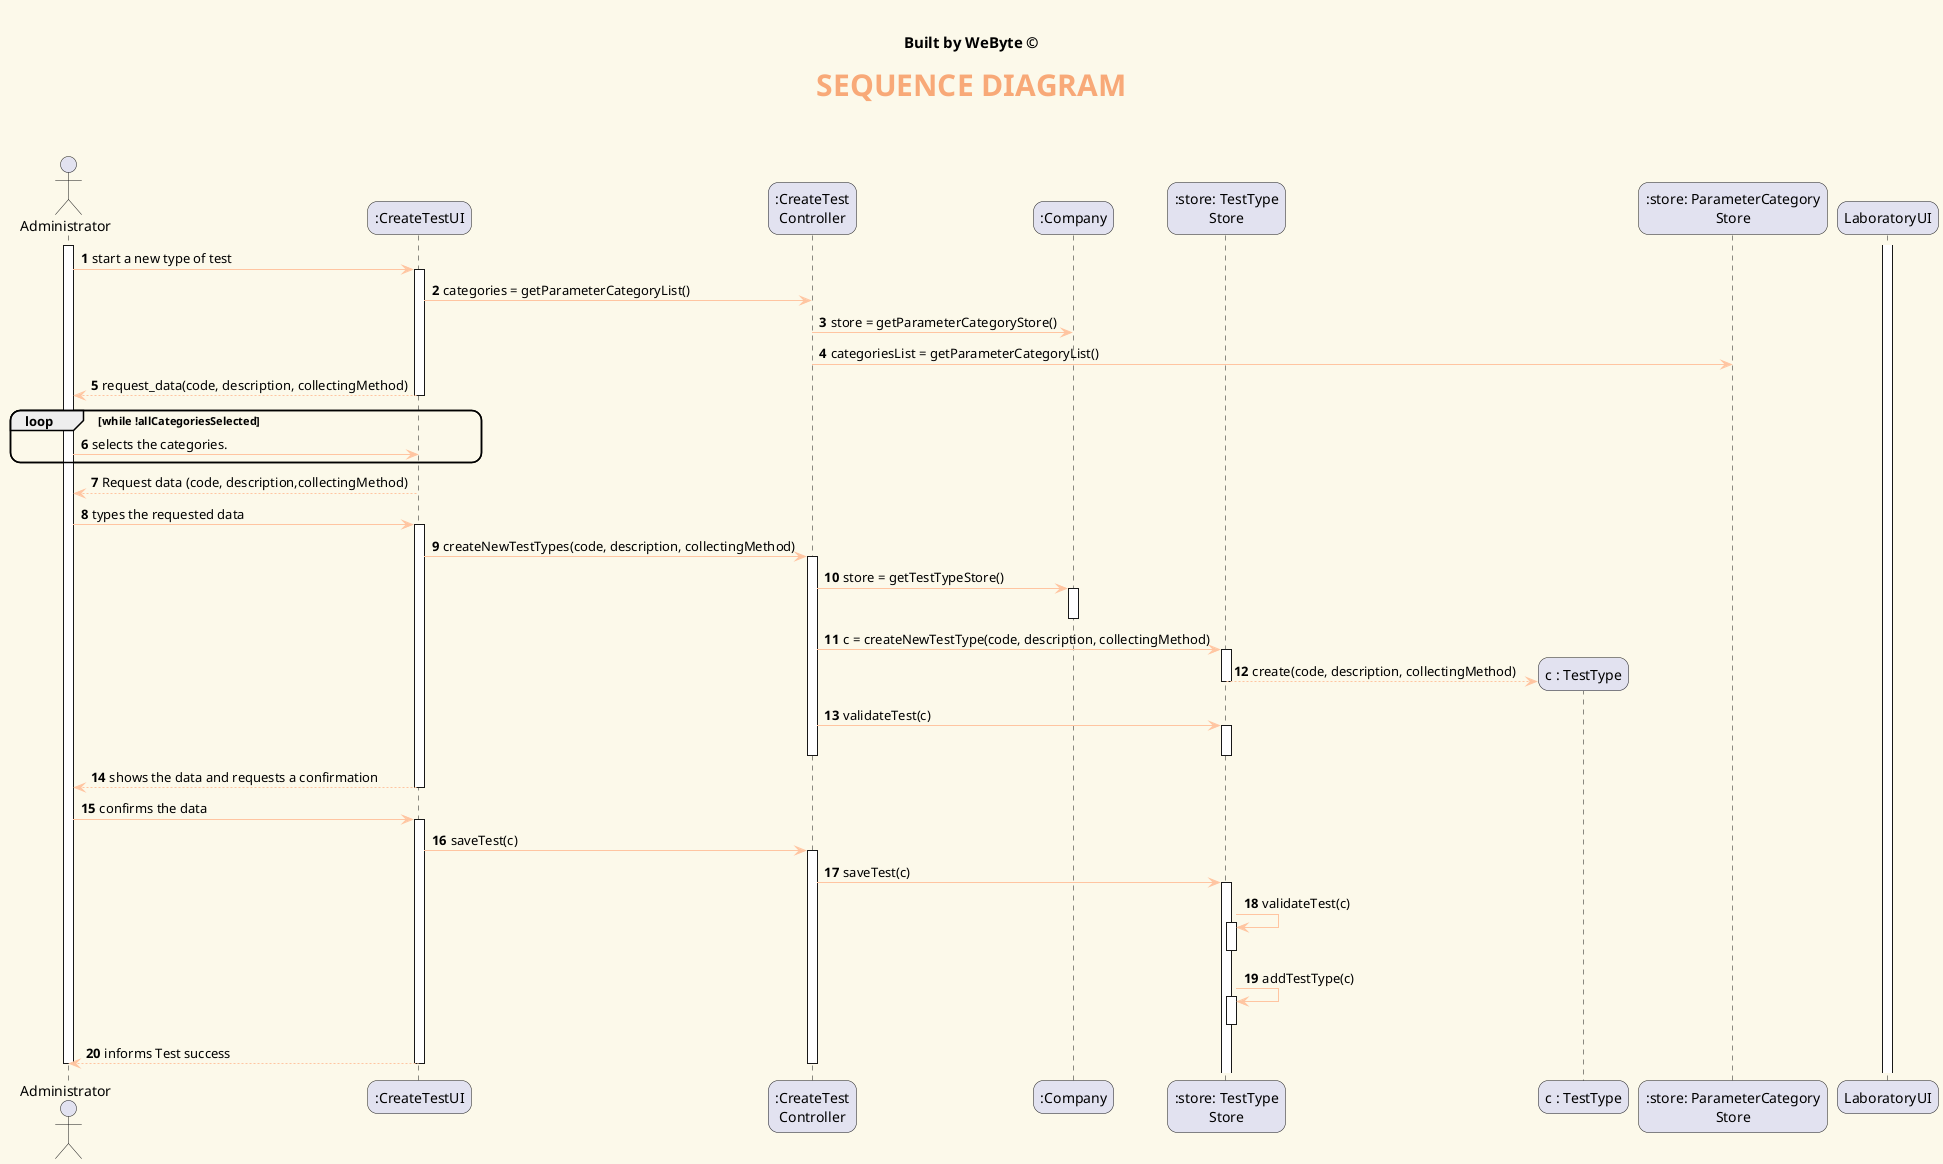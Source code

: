 @startuml
' ======= layout =========
skinparam backgroundColor #fcf9ea
skinparam titleBorderRoundCorner 15
skinparam titleFontSize 30
skinparam classAttributeIconSize 0
skinparam titleFontName Arial Black
skinparam titleFontColor #f8a978
skinparam roundcorner 20
skinparam stereotypeCBackgroundColor ffc5a1
skinparam class {

ArrowColor ffc5a1
BorderColor White
BackgroundColor badfdb
}


' ======= title =========
center header


<font color=Black size=15><b>Built by WeByte ©</font>
endheader
title <b>SEQUENCE DIAGRAM\n
autonumber
'hide footbox
actor "Administrator" as admin

participant ":CreateTestUI" as UI
participant ":CreateTest\nController" as CTRL
participant ":Company" as Company
participant ":store: TestType\nStore" as Store
participant "c : TestType" as Client
participant ":store: ParameterCategory\nStore" as CategoryStore

activate admin
admin -> UI : start a new type of test
activate UI
UI -> CTRL : categories = getParameterCategoryList()
CTRL -> Company: store = getParameterCategoryStore()
CTRL -> CategoryStore: categoriesList = getParameterCategoryList()
UI --> admin : request_data(code, description, collectingMethod)

deactivate UI
loop while !allCategoriesSelected
admin -> UI: selects the categories.
end
activate LaboratoryUI
admin <-- UI: Request data (code, description,collectingMethod)

admin -> UI : types the requested data
activate UI

UI -> CTRL : createNewTestTypes(code, description, collectingMethod)
activate CTRL

CTRL -> Company: store = getTestTypeStore()
activate Company
deactivate Company

CTRL -> Store : c = createNewTestType(code, description, collectingMethod)

activate Store

Store --> Client** : create(code, description, collectingMethod)

deactivate Client

deactivate Store

CTRL -> Store: validateTest(c)

activate Store
deactivate Store

deactivate CTRL

UI --> admin : shows the data and requests a confirmation

deactivate UI

admin -> UI : confirms the data
activate UI

UI -> CTRL : saveTest(c)
activate CTRL

CTRL -> Store : saveTest(c)

activate Store

Store -> Store: validateTest(c)
activate Store
deactivate Store

Store -> Store: addTestType(c)
activate Store
deactivate Store

UI --> admin: informs Test success

deactivate admin
deactivate UI
deactivate CTRL
deactivate Company

@enduml